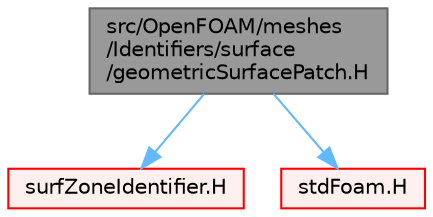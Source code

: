 digraph "src/OpenFOAM/meshes/Identifiers/surface/geometricSurfacePatch.H"
{
 // LATEX_PDF_SIZE
  bgcolor="transparent";
  edge [fontname=Helvetica,fontsize=10,labelfontname=Helvetica,labelfontsize=10];
  node [fontname=Helvetica,fontsize=10,shape=box,height=0.2,width=0.4];
  Node1 [id="Node000001",label="src/OpenFOAM/meshes\l/Identifiers/surface\l/geometricSurfacePatch.H",height=0.2,width=0.4,color="gray40", fillcolor="grey60", style="filled", fontcolor="black",tooltip=" "];
  Node1 -> Node2 [id="edge1_Node000001_Node000002",color="steelblue1",style="solid",tooltip=" "];
  Node2 [id="Node000002",label="surfZoneIdentifier.H",height=0.2,width=0.4,color="red", fillcolor="#FFF0F0", style="filled",URL="$surfZoneIdentifier_8H.html",tooltip=" "];
  Node1 -> Node26 [id="edge2_Node000001_Node000026",color="steelblue1",style="solid",tooltip=" "];
  Node26 [id="Node000026",label="stdFoam.H",height=0.2,width=0.4,color="red", fillcolor="#FFF0F0", style="filled",URL="$stdFoam_8H.html",tooltip="Includes some standard C++ headers, defines global macros and templates used in multiple places by Op..."];
}

